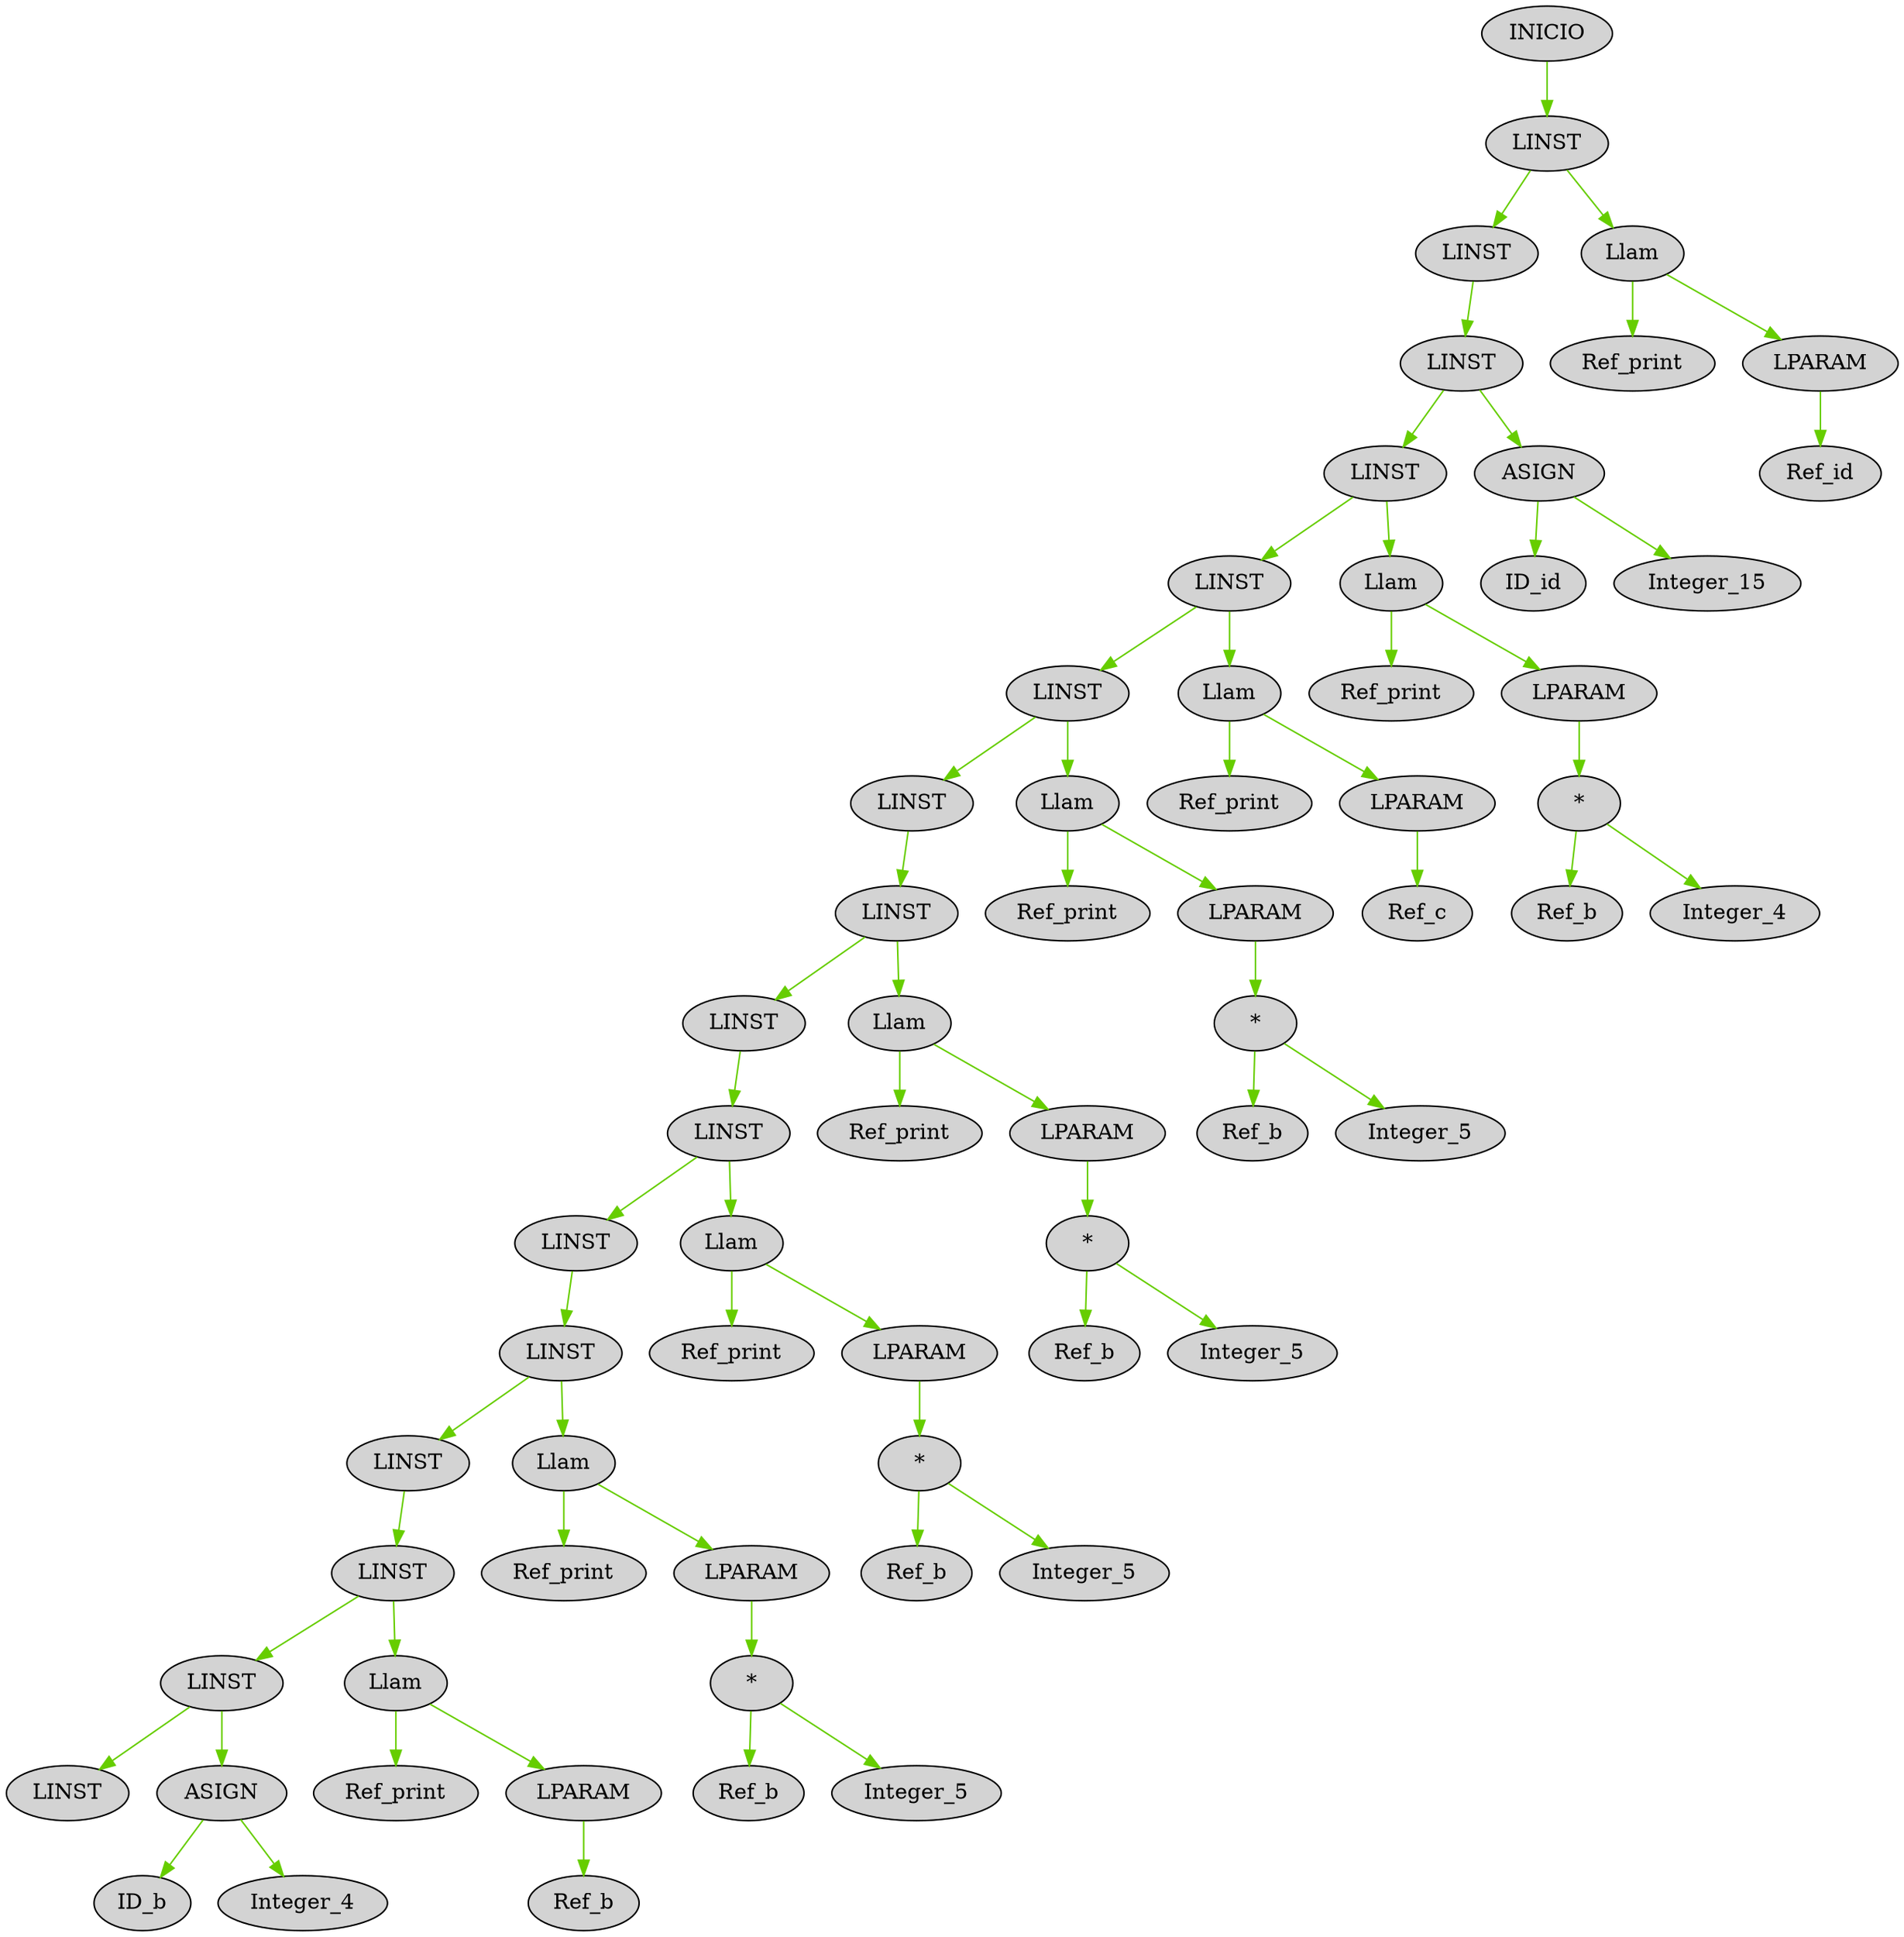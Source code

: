 digraph G { node[shape=oval, style=filled, collor=coral]; edge[color=chartreuse3]; rankdir=UD 

"4155" [label="INICIO"]
"4154" [label="LINST"]
"4155" -> "4154"
"4154" [label="LINST"]
"4149" [label="LINST"]
"4154" -> "4149"
"4149" [label="LINST"]
"4147" [label="LINST"]
"4149" -> "4147"
"4147" [label="LINST"]
"4143" [label="LINST"]
"4147" -> "4143"
"4143" [label="LINST"]
"4136" [label="LINST"]
"4143" -> "4136"
"4136" [label="LINST"]
"4131" [label="LINST"]
"4136" -> "4131"
"4131" [label="LINST"]
"4124" [label="LINST"]
"4131" -> "4124"
"4124" [label="LINST"]
"4122" [label="LINST"]
"4124" -> "4122"
"4122" [label="LINST"]
"4115" [label="LINST"]
"4122" -> "4115"
"4115" [label="LINST"]
"4113" [label="LINST"]
"4115" -> "4113"
"4113" [label="LINST"]
"4106" [label="LINST"]
"4113" -> "4106"
"4106" [label="LINST"]
"4104" [label="LINST"]
"4106" -> "4104"
"4104" [label="LINST"]
"4097" [label="LINST"]
"4104" -> "4097"
"4097" [label="LINST"]
"4095" [label="LINST"]
"4097" -> "4095"
"4095" [label="LINST"]
"4090" [label="LINST"]
"4095" -> "4090"
"4090" [label="LINST"]
"4086" [label="LINST"]
"4090" -> "4086"
"4090" [label="LINST"]
"4089" [label="ASIGN"]
"4090" -> "4089"
"4089" [label="ASIGN"]
"4088" [label="ID_b"]
"4089" -> "4088"
"4089" [label="ASIGN"]
"4087" [label="Integer_4"]
"4089" -> "4087"
"4095" [label="LINST"]
"4094" [label="Llam"]
"4095" -> "4094"
"4094" [label="Llam"]
"4093" [label="Ref_print"]
"4094" -> "4093"
"4094" [label="Llam"]
"4092" [label="LPARAM"]
"4094" -> "4092"
"4092" [label="LPARAM"]
"4091" [label="Ref_b"]
"4092" -> "4091"
"4104" [label="LINST"]
"4103" [label="Llam"]
"4104" -> "4103"
"4103" [label="Llam"]
"4102" [label="Ref_print"]
"4103" -> "4102"
"4103" [label="Llam"]
"4101" [label="LPARAM"]
"4103" -> "4101"
"4101" [label="LPARAM"]
"4100" [label="*"]
"4101" -> "4100"
"4100" [label="*"]
"4098" [label="Ref_b"]
"4100" -> "4098"
"4100" [label="*"]
"4099" [label="Integer_5"]
"4100" -> "4099"
"4113" [label="LINST"]
"4112" [label="Llam"]
"4113" -> "4112"
"4112" [label="Llam"]
"4111" [label="Ref_print"]
"4112" -> "4111"
"4112" [label="Llam"]
"4110" [label="LPARAM"]
"4112" -> "4110"
"4110" [label="LPARAM"]
"4109" [label="*"]
"4110" -> "4109"
"4109" [label="*"]
"4107" [label="Ref_b"]
"4109" -> "4107"
"4109" [label="*"]
"4108" [label="Integer_5"]
"4109" -> "4108"
"4122" [label="LINST"]
"4121" [label="Llam"]
"4122" -> "4121"
"4121" [label="Llam"]
"4120" [label="Ref_print"]
"4121" -> "4120"
"4121" [label="Llam"]
"4119" [label="LPARAM"]
"4121" -> "4119"
"4119" [label="LPARAM"]
"4118" [label="*"]
"4119" -> "4118"
"4118" [label="*"]
"4116" [label="Ref_b"]
"4118" -> "4116"
"4118" [label="*"]
"4117" [label="Integer_5"]
"4118" -> "4117"
"4131" [label="LINST"]
"4130" [label="Llam"]
"4131" -> "4130"
"4130" [label="Llam"]
"4129" [label="Ref_print"]
"4130" -> "4129"
"4130" [label="Llam"]
"4128" [label="LPARAM"]
"4130" -> "4128"
"4128" [label="LPARAM"]
"4127" [label="*"]
"4128" -> "4127"
"4127" [label="*"]
"4125" [label="Ref_b"]
"4127" -> "4125"
"4127" [label="*"]
"4126" [label="Integer_5"]
"4127" -> "4126"
"4136" [label="LINST"]
"4135" [label="Llam"]
"4136" -> "4135"
"4135" [label="Llam"]
"4134" [label="Ref_print"]
"4135" -> "4134"
"4135" [label="Llam"]
"4133" [label="LPARAM"]
"4135" -> "4133"
"4133" [label="LPARAM"]
"4132" [label="Ref_c"]
"4133" -> "4132"
"4143" [label="LINST"]
"4142" [label="Llam"]
"4143" -> "4142"
"4142" [label="Llam"]
"4141" [label="Ref_print"]
"4142" -> "4141"
"4142" [label="Llam"]
"4140" [label="LPARAM"]
"4142" -> "4140"
"4140" [label="LPARAM"]
"4139" [label="*"]
"4140" -> "4139"
"4139" [label="*"]
"4137" [label="Ref_b"]
"4139" -> "4137"
"4139" [label="*"]
"4138" [label="Integer_4"]
"4139" -> "4138"
"4147" [label="LINST"]
"4146" [label="ASIGN"]
"4147" -> "4146"
"4146" [label="ASIGN"]
"4145" [label="ID_id"]
"4146" -> "4145"
"4146" [label="ASIGN"]
"4144" [label="Integer_15"]
"4146" -> "4144"
"4154" [label="LINST"]
"4153" [label="Llam"]
"4154" -> "4153"
"4153" [label="Llam"]
"4152" [label="Ref_print"]
"4153" -> "4152"
"4153" [label="Llam"]
"4151" [label="LPARAM"]
"4153" -> "4151"
"4151" [label="LPARAM"]
"4150" [label="Ref_id"]
"4151" -> "4150"

}

